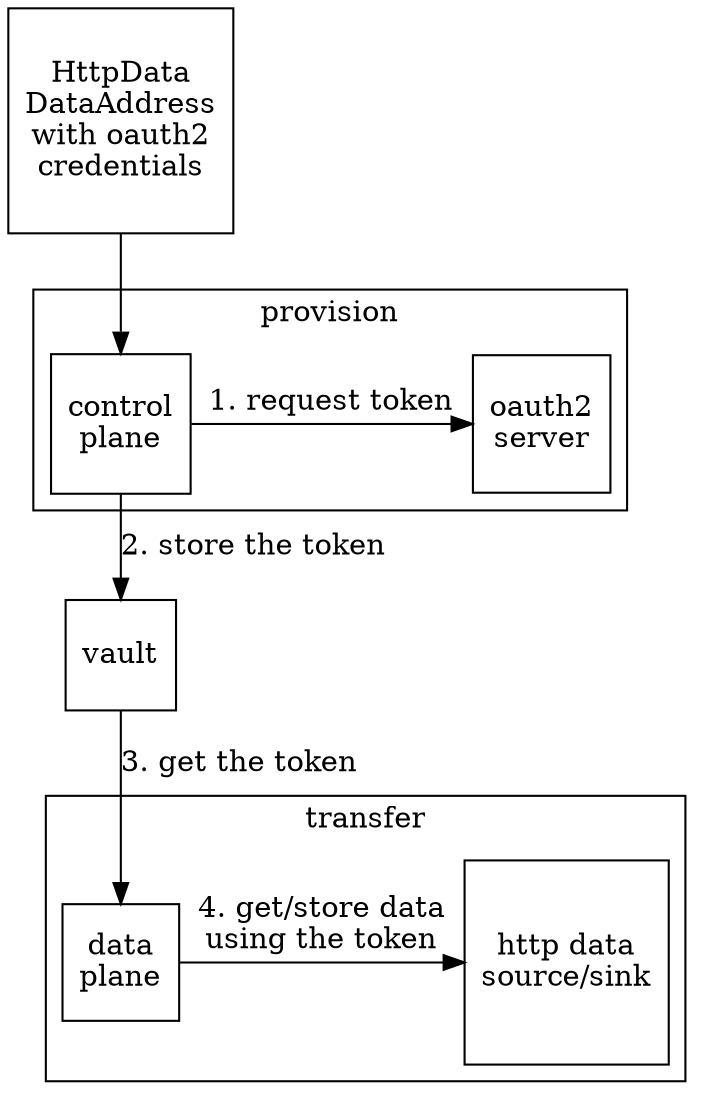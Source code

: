 digraph {node [ shape=square ];
  newrank=true;

  address [ label = "HttpData\nDataAddress\nwith oauth2\ncredentials" ]
  control [ label = "control\nplane" ]
  oauth2 [ label = "oauth2\nserver" ]
  vault [ ]
  data [ label = "data\nplane" ]
  storage [ label = "http data\nsource/sink" ]

  subgraph cluster_provision {
    rank=same;
    label="provision"
    control
    oauth2
  }

  subgraph cluster_transfer {
  rank=same;
    label="transfer"
    storage
    data
  }

  address -> control
  control -> oauth2 [ label = "1. request token"];
  control -> vault [ label = "2. store the token"];
  vault -> data [ label = "3. get the token"];
  data -> storage [ label = "4. get/store data\nusing the token"];

}
